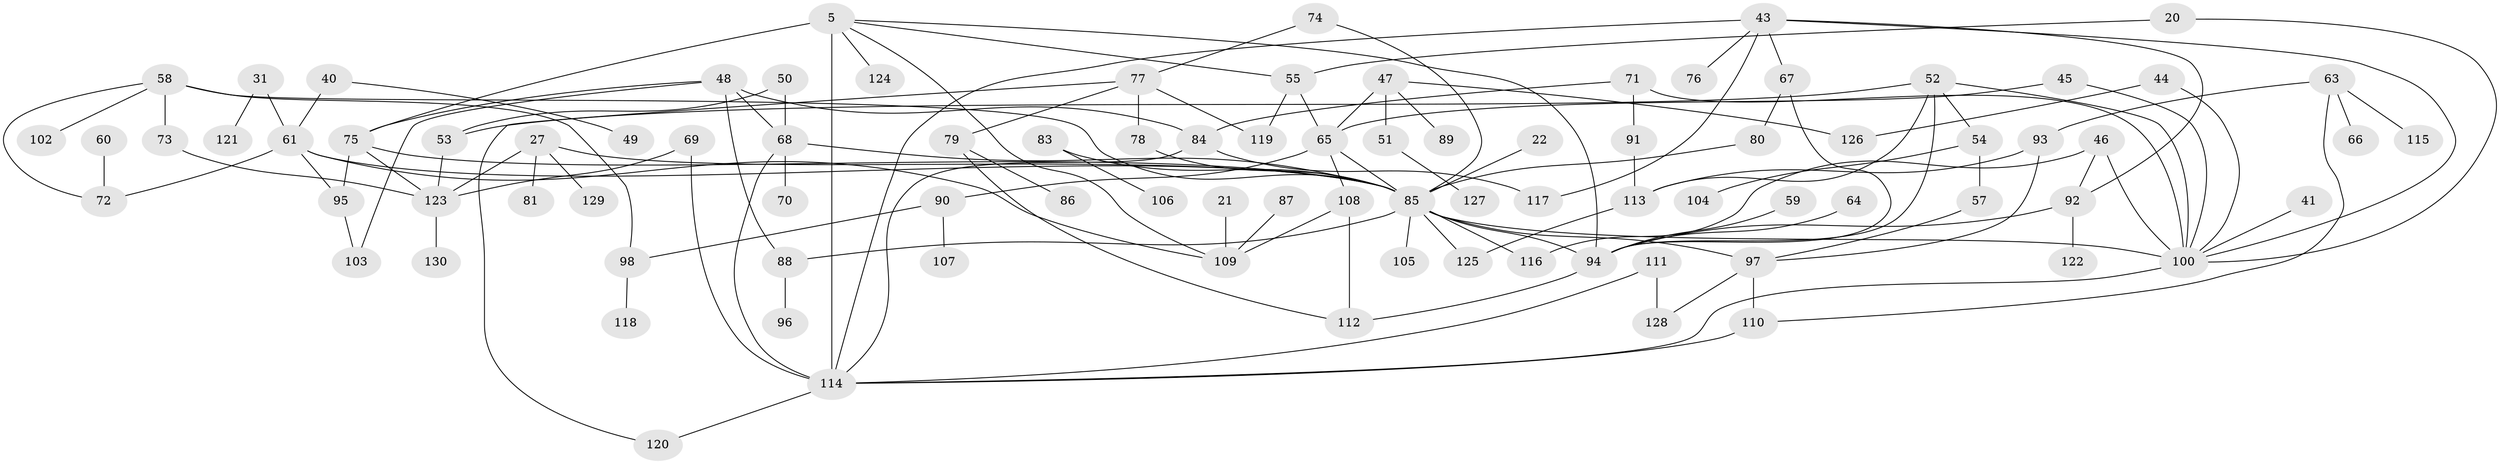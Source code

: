 // original degree distribution, {4: 0.13846153846153847, 12: 0.007692307692307693, 7: 0.015384615384615385, 6: 0.06153846153846154, 9: 0.007692307692307693, 2: 0.3, 5: 0.03076923076923077, 3: 0.2153846153846154, 1: 0.2230769230769231}
// Generated by graph-tools (version 1.1) at 2025/44/03/04/25 21:44:22]
// undirected, 91 vertices, 132 edges
graph export_dot {
graph [start="1"]
  node [color=gray90,style=filled];
  5;
  20;
  21;
  22;
  27;
  31;
  40;
  41;
  43;
  44;
  45;
  46;
  47 [super="+10"];
  48;
  49;
  50;
  51;
  52 [super="+38"];
  53;
  54;
  55;
  57;
  58 [super="+39"];
  59;
  60;
  61 [super="+4"];
  63;
  64;
  65 [super="+9"];
  66;
  67;
  68 [super="+30+23"];
  69;
  70;
  71;
  72 [super="+34"];
  73;
  74;
  75 [super="+11"];
  76;
  77;
  78;
  79;
  80;
  81;
  83;
  84;
  85 [super="+14+16+3"];
  86;
  87;
  88;
  89;
  90;
  91;
  92;
  93;
  94 [super="+33+37+56"];
  95;
  96;
  97 [super="+35"];
  98;
  100 [super="+15+36"];
  102;
  103;
  104;
  105;
  106;
  107;
  108;
  109 [super="+13+18"];
  110 [super="+24"];
  111;
  112;
  113;
  114 [super="+26+62+99+101+12"];
  115;
  116;
  117;
  118;
  119;
  120;
  121;
  122;
  123 [super="+25+82"];
  124;
  125;
  126;
  127;
  128;
  129;
  130;
  5 -- 55;
  5 -- 75 [weight=2];
  5 -- 124;
  5 -- 109;
  5 -- 114 [weight=3];
  5 -- 94;
  20 -- 55;
  20 -- 100;
  21 -- 109;
  22 -- 85;
  27 -- 81;
  27 -- 129;
  27 -- 85;
  27 -- 123;
  31 -- 121;
  31 -- 61;
  40 -- 49;
  40 -- 61;
  41 -- 100;
  43 -- 67;
  43 -- 76;
  43 -- 117;
  43 -- 92;
  43 -- 100;
  43 -- 114;
  44 -- 126;
  44 -- 100;
  45 -- 100;
  45 -- 65;
  46 -- 92;
  46 -- 116;
  46 -- 100;
  47 -- 51;
  47 -- 65 [weight=2];
  47 -- 89;
  47 -- 126;
  48 -- 84;
  48 -- 88;
  48 -- 103;
  48 -- 75;
  48 -- 68;
  50 -- 53;
  50 -- 68;
  51 -- 127;
  52 -- 54;
  52 -- 113;
  52 -- 100;
  52 -- 53;
  52 -- 94;
  53 -- 123;
  54 -- 57;
  54 -- 104;
  55 -- 119;
  55 -- 65;
  57 -- 97;
  58 -- 98;
  58 -- 72;
  58 -- 73;
  58 -- 85;
  58 -- 102;
  59 -- 94;
  60 -- 72;
  61 -- 95;
  61 -- 109;
  61 -- 85 [weight=3];
  61 -- 72;
  63 -- 66;
  63 -- 93;
  63 -- 115;
  63 -- 110;
  64 -- 94;
  65 -- 108;
  65 -- 85;
  65 -- 90;
  67 -- 80;
  67 -- 94;
  68 -- 70;
  68 -- 85;
  68 -- 114;
  69 -- 123;
  69 -- 114;
  71 -- 91;
  71 -- 84;
  71 -- 100;
  73 -- 123;
  74 -- 77;
  74 -- 85;
  75 -- 95;
  75 -- 85;
  75 -- 123 [weight=2];
  77 -- 78;
  77 -- 79;
  77 -- 119;
  77 -- 120;
  78 -- 85;
  79 -- 86;
  79 -- 112;
  80 -- 85;
  83 -- 106;
  83 -- 85;
  84 -- 114;
  84 -- 117;
  85 -- 116;
  85 -- 125;
  85 -- 97 [weight=2];
  85 -- 100 [weight=2];
  85 -- 105;
  85 -- 88;
  85 -- 94 [weight=3];
  87 -- 109;
  88 -- 96;
  90 -- 107;
  90 -- 98;
  91 -- 113;
  92 -- 122;
  92 -- 94;
  93 -- 113;
  93 -- 97;
  94 -- 112;
  95 -- 103;
  97 -- 110 [weight=2];
  97 -- 128;
  98 -- 118;
  100 -- 114;
  108 -- 109;
  108 -- 112;
  110 -- 114;
  111 -- 128;
  111 -- 114;
  113 -- 125;
  114 -- 120;
  123 -- 130;
}
